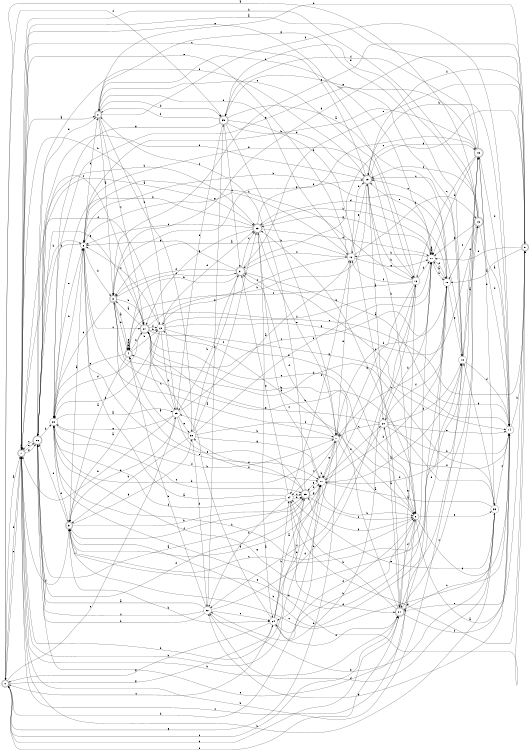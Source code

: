 digraph n29_3 {
__start0 [label="" shape="none"];

rankdir=LR;
size="8,5";

s0 [style="rounded,filled", color="black", fillcolor="white" shape="doublecircle", label="0"];
s1 [style="rounded,filled", color="black", fillcolor="white" shape="doublecircle", label="1"];
s2 [style="rounded,filled", color="black", fillcolor="white" shape="doublecircle", label="2"];
s3 [style="rounded,filled", color="black", fillcolor="white" shape="doublecircle", label="3"];
s4 [style="rounded,filled", color="black", fillcolor="white" shape="doublecircle", label="4"];
s5 [style="rounded,filled", color="black", fillcolor="white" shape="doublecircle", label="5"];
s6 [style="filled", color="black", fillcolor="white" shape="circle", label="6"];
s7 [style="filled", color="black", fillcolor="white" shape="circle", label="7"];
s8 [style="filled", color="black", fillcolor="white" shape="circle", label="8"];
s9 [style="rounded,filled", color="black", fillcolor="white" shape="doublecircle", label="9"];
s10 [style="filled", color="black", fillcolor="white" shape="circle", label="10"];
s11 [style="filled", color="black", fillcolor="white" shape="circle", label="11"];
s12 [style="filled", color="black", fillcolor="white" shape="circle", label="12"];
s13 [style="rounded,filled", color="black", fillcolor="white" shape="doublecircle", label="13"];
s14 [style="filled", color="black", fillcolor="white" shape="circle", label="14"];
s15 [style="rounded,filled", color="black", fillcolor="white" shape="doublecircle", label="15"];
s16 [style="filled", color="black", fillcolor="white" shape="circle", label="16"];
s17 [style="filled", color="black", fillcolor="white" shape="circle", label="17"];
s18 [style="filled", color="black", fillcolor="white" shape="circle", label="18"];
s19 [style="rounded,filled", color="black", fillcolor="white" shape="doublecircle", label="19"];
s20 [style="filled", color="black", fillcolor="white" shape="circle", label="20"];
s21 [style="rounded,filled", color="black", fillcolor="white" shape="doublecircle", label="21"];
s22 [style="filled", color="black", fillcolor="white" shape="circle", label="22"];
s23 [style="rounded,filled", color="black", fillcolor="white" shape="doublecircle", label="23"];
s24 [style="filled", color="black", fillcolor="white" shape="circle", label="24"];
s25 [style="rounded,filled", color="black", fillcolor="white" shape="doublecircle", label="25"];
s26 [style="rounded,filled", color="black", fillcolor="white" shape="doublecircle", label="26"];
s27 [style="rounded,filled", color="black", fillcolor="white" shape="doublecircle", label="27"];
s28 [style="filled", color="black", fillcolor="white" shape="circle", label="28"];
s29 [style="filled", color="black", fillcolor="white" shape="circle", label="29"];
s30 [style="filled", color="black", fillcolor="white" shape="circle", label="30"];
s31 [style="rounded,filled", color="black", fillcolor="white" shape="doublecircle", label="31"];
s32 [style="filled", color="black", fillcolor="white" shape="circle", label="32"];
s33 [style="filled", color="black", fillcolor="white" shape="circle", label="33"];
s34 [style="filled", color="black", fillcolor="white" shape="circle", label="34"];
s35 [style="rounded,filled", color="black", fillcolor="white" shape="doublecircle", label="35"];
s0 -> s1 [label="a"];
s0 -> s1 [label="b"];
s0 -> s21 [label="c"];
s0 -> s21 [label="d"];
s0 -> s29 [label="e"];
s0 -> s35 [label="f"];
s0 -> s24 [label="g"];
s0 -> s17 [label="h"];
s1 -> s2 [label="a"];
s1 -> s6 [label="b"];
s1 -> s0 [label="c"];
s1 -> s1 [label="d"];
s1 -> s26 [label="e"];
s1 -> s5 [label="f"];
s1 -> s26 [label="g"];
s1 -> s17 [label="h"];
s2 -> s3 [label="a"];
s2 -> s11 [label="b"];
s2 -> s27 [label="c"];
s2 -> s35 [label="d"];
s2 -> s16 [label="e"];
s2 -> s14 [label="f"];
s2 -> s18 [label="g"];
s2 -> s30 [label="h"];
s3 -> s4 [label="a"];
s3 -> s33 [label="b"];
s3 -> s10 [label="c"];
s3 -> s28 [label="d"];
s3 -> s4 [label="e"];
s3 -> s31 [label="f"];
s3 -> s15 [label="g"];
s3 -> s27 [label="h"];
s4 -> s5 [label="a"];
s4 -> s22 [label="b"];
s4 -> s9 [label="c"];
s4 -> s4 [label="d"];
s4 -> s28 [label="e"];
s4 -> s4 [label="f"];
s4 -> s4 [label="g"];
s4 -> s27 [label="h"];
s5 -> s6 [label="a"];
s5 -> s25 [label="b"];
s5 -> s11 [label="c"];
s5 -> s26 [label="d"];
s5 -> s10 [label="e"];
s5 -> s25 [label="f"];
s5 -> s30 [label="g"];
s5 -> s24 [label="h"];
s6 -> s7 [label="a"];
s6 -> s16 [label="b"];
s6 -> s27 [label="c"];
s6 -> s2 [label="d"];
s6 -> s17 [label="e"];
s6 -> s26 [label="f"];
s6 -> s12 [label="g"];
s6 -> s3 [label="h"];
s7 -> s8 [label="a"];
s7 -> s29 [label="b"];
s7 -> s34 [label="c"];
s7 -> s24 [label="d"];
s7 -> s12 [label="e"];
s7 -> s31 [label="f"];
s7 -> s0 [label="g"];
s7 -> s28 [label="h"];
s8 -> s9 [label="a"];
s8 -> s24 [label="b"];
s8 -> s1 [label="c"];
s8 -> s14 [label="d"];
s8 -> s33 [label="e"];
s8 -> s25 [label="f"];
s8 -> s23 [label="g"];
s8 -> s27 [label="h"];
s9 -> s10 [label="a"];
s9 -> s28 [label="b"];
s9 -> s31 [label="c"];
s9 -> s11 [label="d"];
s9 -> s3 [label="e"];
s9 -> s19 [label="f"];
s9 -> s3 [label="g"];
s9 -> s2 [label="h"];
s10 -> s11 [label="a"];
s10 -> s7 [label="b"];
s10 -> s19 [label="c"];
s10 -> s23 [label="d"];
s10 -> s26 [label="e"];
s10 -> s20 [label="f"];
s10 -> s18 [label="g"];
s10 -> s17 [label="h"];
s11 -> s11 [label="a"];
s11 -> s12 [label="b"];
s11 -> s11 [label="c"];
s11 -> s10 [label="d"];
s11 -> s19 [label="e"];
s11 -> s7 [label="f"];
s11 -> s23 [label="g"];
s11 -> s10 [label="h"];
s12 -> s3 [label="a"];
s12 -> s13 [label="b"];
s12 -> s22 [label="c"];
s12 -> s2 [label="d"];
s12 -> s1 [label="e"];
s12 -> s34 [label="f"];
s12 -> s11 [label="g"];
s12 -> s19 [label="h"];
s13 -> s0 [label="a"];
s13 -> s5 [label="b"];
s13 -> s10 [label="c"];
s13 -> s14 [label="d"];
s13 -> s35 [label="e"];
s13 -> s19 [label="f"];
s13 -> s11 [label="g"];
s13 -> s1 [label="h"];
s14 -> s15 [label="a"];
s14 -> s19 [label="b"];
s14 -> s5 [label="c"];
s14 -> s31 [label="d"];
s14 -> s21 [label="e"];
s14 -> s20 [label="f"];
s14 -> s32 [label="g"];
s14 -> s9 [label="h"];
s15 -> s1 [label="a"];
s15 -> s11 [label="b"];
s15 -> s16 [label="c"];
s15 -> s14 [label="d"];
s15 -> s33 [label="e"];
s15 -> s35 [label="f"];
s15 -> s28 [label="g"];
s15 -> s6 [label="h"];
s16 -> s5 [label="a"];
s16 -> s6 [label="b"];
s16 -> s4 [label="c"];
s16 -> s11 [label="d"];
s16 -> s1 [label="e"];
s16 -> s12 [label="f"];
s16 -> s17 [label="g"];
s16 -> s32 [label="h"];
s17 -> s18 [label="a"];
s17 -> s8 [label="b"];
s17 -> s23 [label="c"];
s17 -> s15 [label="d"];
s17 -> s25 [label="e"];
s17 -> s20 [label="f"];
s17 -> s7 [label="g"];
s17 -> s17 [label="h"];
s18 -> s13 [label="a"];
s18 -> s6 [label="b"];
s18 -> s19 [label="c"];
s18 -> s14 [label="d"];
s18 -> s15 [label="e"];
s18 -> s21 [label="f"];
s18 -> s35 [label="g"];
s18 -> s1 [label="h"];
s19 -> s20 [label="a"];
s19 -> s8 [label="b"];
s19 -> s1 [label="c"];
s19 -> s26 [label="d"];
s19 -> s12 [label="e"];
s19 -> s26 [label="f"];
s19 -> s15 [label="g"];
s19 -> s16 [label="h"];
s20 -> s21 [label="a"];
s20 -> s14 [label="b"];
s20 -> s7 [label="c"];
s20 -> s18 [label="d"];
s20 -> s14 [label="e"];
s20 -> s32 [label="f"];
s20 -> s27 [label="g"];
s20 -> s11 [label="h"];
s21 -> s22 [label="a"];
s21 -> s1 [label="b"];
s21 -> s15 [label="c"];
s21 -> s8 [label="d"];
s21 -> s0 [label="e"];
s21 -> s14 [label="f"];
s21 -> s16 [label="g"];
s21 -> s34 [label="h"];
s22 -> s5 [label="a"];
s22 -> s8 [label="b"];
s22 -> s6 [label="c"];
s22 -> s23 [label="d"];
s22 -> s28 [label="e"];
s22 -> s11 [label="f"];
s22 -> s13 [label="g"];
s22 -> s29 [label="h"];
s23 -> s24 [label="a"];
s23 -> s11 [label="b"];
s23 -> s6 [label="c"];
s23 -> s11 [label="d"];
s23 -> s7 [label="e"];
s23 -> s19 [label="f"];
s23 -> s27 [label="g"];
s23 -> s28 [label="h"];
s24 -> s25 [label="a"];
s24 -> s27 [label="b"];
s24 -> s0 [label="c"];
s24 -> s8 [label="d"];
s24 -> s17 [label="e"];
s24 -> s21 [label="f"];
s24 -> s0 [label="g"];
s24 -> s34 [label="h"];
s25 -> s26 [label="a"];
s25 -> s1 [label="b"];
s25 -> s2 [label="c"];
s25 -> s30 [label="d"];
s25 -> s3 [label="e"];
s25 -> s8 [label="f"];
s25 -> s17 [label="g"];
s25 -> s17 [label="h"];
s26 -> s23 [label="a"];
s26 -> s23 [label="b"];
s26 -> s1 [label="c"];
s26 -> s17 [label="d"];
s26 -> s2 [label="e"];
s26 -> s22 [label="f"];
s26 -> s27 [label="g"];
s26 -> s28 [label="h"];
s27 -> s3 [label="a"];
s27 -> s19 [label="b"];
s27 -> s1 [label="c"];
s27 -> s28 [label="d"];
s27 -> s8 [label="e"];
s27 -> s22 [label="f"];
s27 -> s14 [label="g"];
s27 -> s22 [label="h"];
s28 -> s29 [label="a"];
s28 -> s8 [label="b"];
s28 -> s25 [label="c"];
s28 -> s5 [label="d"];
s28 -> s6 [label="e"];
s28 -> s7 [label="f"];
s28 -> s18 [label="g"];
s28 -> s6 [label="h"];
s29 -> s12 [label="a"];
s29 -> s1 [label="b"];
s29 -> s27 [label="c"];
s29 -> s5 [label="d"];
s29 -> s30 [label="e"];
s29 -> s17 [label="f"];
s29 -> s28 [label="g"];
s29 -> s1 [label="h"];
s30 -> s4 [label="a"];
s30 -> s31 [label="b"];
s30 -> s23 [label="c"];
s30 -> s32 [label="d"];
s30 -> s11 [label="e"];
s30 -> s8 [label="f"];
s30 -> s17 [label="g"];
s30 -> s5 [label="h"];
s31 -> s14 [label="a"];
s31 -> s29 [label="b"];
s31 -> s23 [label="c"];
s31 -> s3 [label="d"];
s31 -> s9 [label="e"];
s31 -> s12 [label="f"];
s31 -> s6 [label="g"];
s31 -> s4 [label="h"];
s32 -> s26 [label="a"];
s32 -> s4 [label="b"];
s32 -> s24 [label="c"];
s32 -> s26 [label="d"];
s32 -> s33 [label="e"];
s32 -> s26 [label="f"];
s32 -> s35 [label="g"];
s32 -> s16 [label="h"];
s33 -> s17 [label="a"];
s33 -> s1 [label="b"];
s33 -> s21 [label="c"];
s33 -> s32 [label="d"];
s33 -> s34 [label="e"];
s33 -> s14 [label="f"];
s33 -> s18 [label="g"];
s33 -> s4 [label="h"];
s34 -> s6 [label="a"];
s34 -> s32 [label="b"];
s34 -> s25 [label="c"];
s34 -> s21 [label="d"];
s34 -> s31 [label="e"];
s34 -> s28 [label="f"];
s34 -> s9 [label="g"];
s34 -> s25 [label="h"];
s35 -> s10 [label="a"];
s35 -> s21 [label="b"];
s35 -> s31 [label="c"];
s35 -> s19 [label="d"];
s35 -> s29 [label="e"];
s35 -> s2 [label="f"];
s35 -> s28 [label="g"];
s35 -> s7 [label="h"];

}